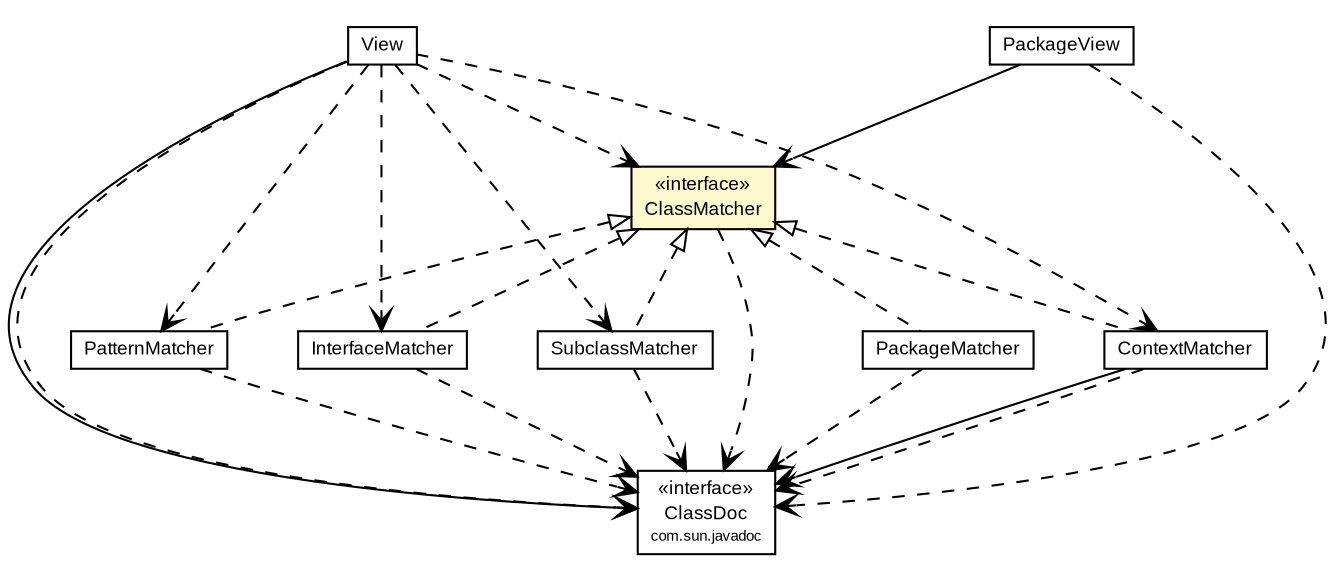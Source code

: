 #!/usr/local/bin/dot
#
# Class diagram 
# Generated by UmlGraph version 4.5 (http://www.spinellis.gr/sw/umlgraph)
#

digraph G {
	edge [fontname="arial",fontsize=10,labelfontname="arial",labelfontsize=10];
	node [fontname="arial",fontsize=10,shape=plaintext];
	// gr.spinellis.umlgraph.doclet.View
	c965 [label=<<table border="0" cellborder="1" cellspacing="0" cellpadding="2" port="p" href="./View.html">
		<tr><td><table border="0" cellspacing="0" cellpadding="1">
			<tr><td> View </td></tr>
		</table></td></tr>
		</table>>, fontname="arial", fontcolor="black", fontsize=9.0];
	// gr.spinellis.umlgraph.doclet.ContextMatcher
	c969 [label=<<table border="0" cellborder="1" cellspacing="0" cellpadding="2" port="p" href="./ContextMatcher.html">
		<tr><td><table border="0" cellspacing="0" cellpadding="1">
			<tr><td> ContextMatcher </td></tr>
		</table></td></tr>
		</table>>, fontname="arial", fontcolor="black", fontsize=9.0];
	// gr.spinellis.umlgraph.doclet.PackageView
	c976 [label=<<table border="0" cellborder="1" cellspacing="0" cellpadding="2" port="p" href="./PackageView.html">
		<tr><td><table border="0" cellspacing="0" cellpadding="1">
			<tr><td> PackageView </td></tr>
		</table></td></tr>
		</table>>, fontname="arial", fontcolor="black", fontsize=9.0];
	// gr.spinellis.umlgraph.doclet.PackageMatcher
	c978 [label=<<table border="0" cellborder="1" cellspacing="0" cellpadding="2" port="p" href="./PackageMatcher.html">
		<tr><td><table border="0" cellspacing="0" cellpadding="1">
			<tr><td> PackageMatcher </td></tr>
		</table></td></tr>
		</table>>, fontname="arial", fontcolor="black", fontsize=9.0];
	// gr.spinellis.umlgraph.doclet.SubclassMatcher
	c982 [label=<<table border="0" cellborder="1" cellspacing="0" cellpadding="2" port="p" href="./SubclassMatcher.html">
		<tr><td><table border="0" cellspacing="0" cellpadding="1">
			<tr><td> SubclassMatcher </td></tr>
		</table></td></tr>
		</table>>, fontname="arial", fontcolor="black", fontsize=9.0];
	// gr.spinellis.umlgraph.doclet.PatternMatcher
	c984 [label=<<table border="0" cellborder="1" cellspacing="0" cellpadding="2" port="p" href="./PatternMatcher.html">
		<tr><td><table border="0" cellspacing="0" cellpadding="1">
			<tr><td> PatternMatcher </td></tr>
		</table></td></tr>
		</table>>, fontname="arial", fontcolor="black", fontsize=9.0];
	// gr.spinellis.umlgraph.doclet.InterfaceMatcher
	c985 [label=<<table border="0" cellborder="1" cellspacing="0" cellpadding="2" port="p" href="./InterfaceMatcher.html">
		<tr><td><table border="0" cellspacing="0" cellpadding="1">
			<tr><td> InterfaceMatcher </td></tr>
		</table></td></tr>
		</table>>, fontname="arial", fontcolor="black", fontsize=9.0];
	// gr.spinellis.umlgraph.doclet.ClassMatcher
	c986 [label=<<table border="0" cellborder="1" cellspacing="0" cellpadding="2" port="p" bgcolor="lemonChiffon" href="./ClassMatcher.html">
		<tr><td><table border="0" cellspacing="0" cellpadding="1">
			<tr><td> &laquo;interface&raquo; </td></tr>
			<tr><td> ClassMatcher </td></tr>
		</table></td></tr>
		</table>>, fontname="arial", fontcolor="black", fontsize=9.0];
	// gr.spinellis.umlgraph.doclet.View DEPEND gr.spinellis.umlgraph.doclet.ClassMatcher
	c965:p -> c986:p [taillabel="", label="", headlabel="", fontname="arial", fontcolor="black", fontsize=10.0, color="black", arrowhead=open, style=dashed];
	// gr.spinellis.umlgraph.doclet.View DEPEND gr.spinellis.umlgraph.doclet.InterfaceMatcher
	c965:p -> c985:p [taillabel="", label="", headlabel="", fontname="arial", fontcolor="black", fontsize=10.0, color="black", arrowhead=open, style=dashed];
	// gr.spinellis.umlgraph.doclet.View DEPEND gr.spinellis.umlgraph.doclet.PatternMatcher
	c965:p -> c984:p [taillabel="", label="", headlabel="", fontname="arial", fontcolor="black", fontsize=10.0, color="black", arrowhead=open, style=dashed];
	// gr.spinellis.umlgraph.doclet.View DEPEND gr.spinellis.umlgraph.doclet.SubclassMatcher
	c965:p -> c982:p [taillabel="", label="", headlabel="", fontname="arial", fontcolor="black", fontsize=10.0, color="black", arrowhead=open, style=dashed];
	// gr.spinellis.umlgraph.doclet.View DEPEND gr.spinellis.umlgraph.doclet.ContextMatcher
	c965:p -> c969:p [taillabel="", label="", headlabel="", fontname="arial", fontcolor="black", fontsize=10.0, color="black", arrowhead=open, style=dashed];
	//gr.spinellis.umlgraph.doclet.ContextMatcher implements gr.spinellis.umlgraph.doclet.ClassMatcher
	c986:p -> c969:p [dir=back,arrowtail=empty,style=dashed];
	//gr.spinellis.umlgraph.doclet.PackageMatcher implements gr.spinellis.umlgraph.doclet.ClassMatcher
	c986:p -> c978:p [dir=back,arrowtail=empty,style=dashed];
	//gr.spinellis.umlgraph.doclet.SubclassMatcher implements gr.spinellis.umlgraph.doclet.ClassMatcher
	c986:p -> c982:p [dir=back,arrowtail=empty,style=dashed];
	//gr.spinellis.umlgraph.doclet.PatternMatcher implements gr.spinellis.umlgraph.doclet.ClassMatcher
	c986:p -> c984:p [dir=back,arrowtail=empty,style=dashed];
	//gr.spinellis.umlgraph.doclet.InterfaceMatcher implements gr.spinellis.umlgraph.doclet.ClassMatcher
	c986:p -> c985:p [dir=back,arrowtail=empty,style=dashed];
	// gr.spinellis.umlgraph.doclet.View NAVASSOC com.sun.javadoc.ClassDoc
	c965:p -> c987:p [taillabel="", label="", headlabel="", fontname="arial", fontcolor="black", fontsize=10.0, color="black", arrowhead=open];
	// gr.spinellis.umlgraph.doclet.ContextMatcher NAVASSOC com.sun.javadoc.ClassDoc
	c969:p -> c987:p [taillabel="", label="", headlabel="*", fontname="arial", fontcolor="black", fontsize=10.0, color="black", arrowhead=open];
	// gr.spinellis.umlgraph.doclet.PackageView NAVASSOC gr.spinellis.umlgraph.doclet.ClassMatcher
	c976:p -> c986:p [taillabel="", label="", headlabel="", fontname="arial", fontcolor="black", fontsize=10.0, color="black", arrowhead=open];
	// gr.spinellis.umlgraph.doclet.View DEPEND com.sun.javadoc.ClassDoc
	c965:p -> c987:p [taillabel="", label="", headlabel="", fontname="arial", fontcolor="black", fontsize=10.0, color="black", arrowhead=open, style=dashed];
	// gr.spinellis.umlgraph.doclet.ContextMatcher DEPEND com.sun.javadoc.ClassDoc
	c969:p -> c987:p [taillabel="", label="", headlabel="", fontname="arial", fontcolor="black", fontsize=10.0, color="black", arrowhead=open, style=dashed];
	// gr.spinellis.umlgraph.doclet.PackageView DEPEND com.sun.javadoc.ClassDoc
	c976:p -> c987:p [taillabel="", label="", headlabel="", fontname="arial", fontcolor="black", fontsize=10.0, color="black", arrowhead=open, style=dashed];
	// gr.spinellis.umlgraph.doclet.PackageMatcher DEPEND com.sun.javadoc.ClassDoc
	c978:p -> c987:p [taillabel="", label="", headlabel="", fontname="arial", fontcolor="black", fontsize=10.0, color="black", arrowhead=open, style=dashed];
	// gr.spinellis.umlgraph.doclet.SubclassMatcher DEPEND com.sun.javadoc.ClassDoc
	c982:p -> c987:p [taillabel="", label="", headlabel="", fontname="arial", fontcolor="black", fontsize=10.0, color="black", arrowhead=open, style=dashed];
	// gr.spinellis.umlgraph.doclet.PatternMatcher DEPEND com.sun.javadoc.ClassDoc
	c984:p -> c987:p [taillabel="", label="", headlabel="", fontname="arial", fontcolor="black", fontsize=10.0, color="black", arrowhead=open, style=dashed];
	// gr.spinellis.umlgraph.doclet.InterfaceMatcher DEPEND com.sun.javadoc.ClassDoc
	c985:p -> c987:p [taillabel="", label="", headlabel="", fontname="arial", fontcolor="black", fontsize=10.0, color="black", arrowhead=open, style=dashed];
	// gr.spinellis.umlgraph.doclet.ClassMatcher DEPEND com.sun.javadoc.ClassDoc
	c986:p -> c987:p [taillabel="", label="", headlabel="", fontname="arial", fontcolor="black", fontsize=10.0, color="black", arrowhead=open, style=dashed];
	// com.sun.javadoc.ClassDoc
	c987 [label=<<table border="0" cellborder="1" cellspacing="0" cellpadding="2" port="p" href="http://java.sun.com/j2se/1.5.0/docs/guide/javadoc/doclet/spec/com/sun/javadoc/ClassDoc.html">
		<tr><td><table border="0" cellspacing="0" cellpadding="1">
			<tr><td> &laquo;interface&raquo; </td></tr>
			<tr><td> ClassDoc </td></tr>
			<tr><td><font point-size="7.0"> com.sun.javadoc </font></td></tr>
		</table></td></tr>
		</table>>, fontname="arial", fontcolor="black", fontsize=9.0];
}


